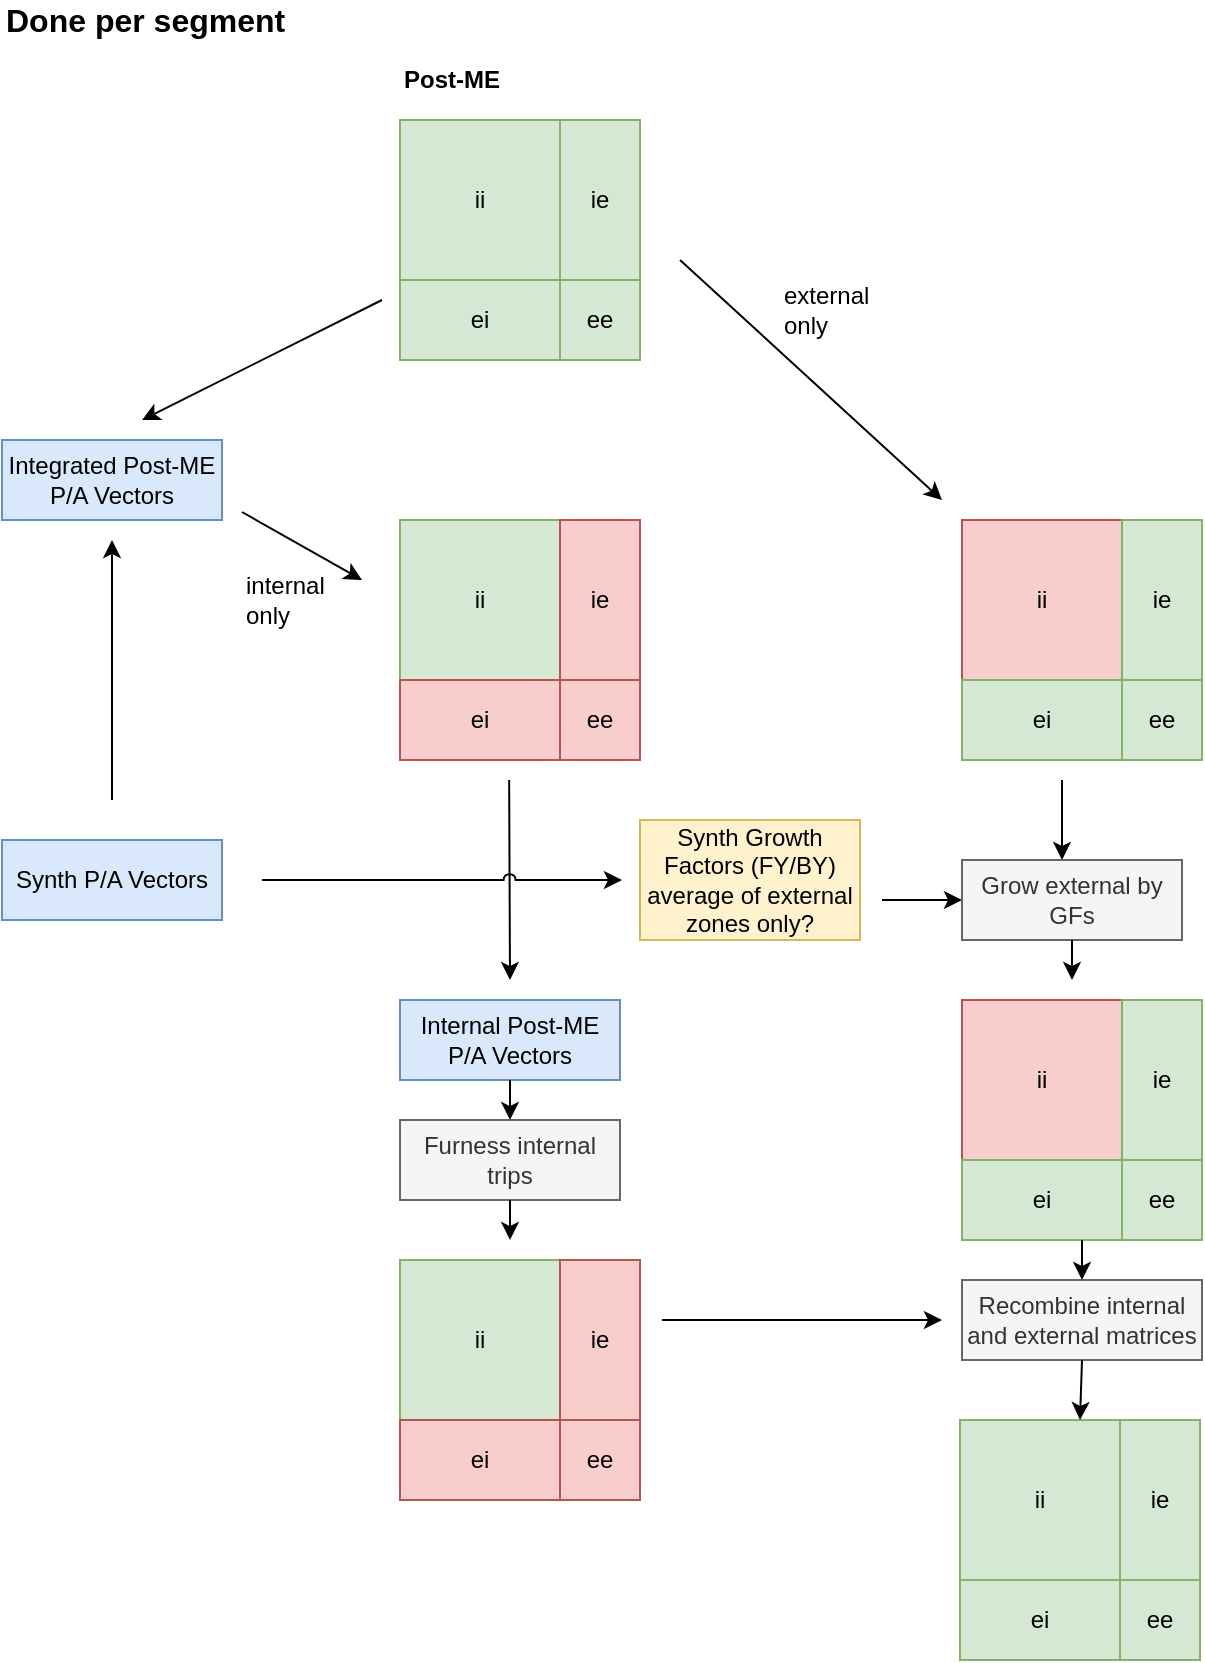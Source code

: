 <mxfile version="14.4.3" type="device"><diagram name="Code" id="RZV7uOUgSUe4Q8L3tQTN"><mxGraphModel dx="1673" dy="978" grid="1" gridSize="10" guides="1" tooltips="1" connect="1" arrows="1" fold="1" page="1" pageScale="1" pageWidth="827" pageHeight="1169" math="0" shadow="0"><root><mxCell id="sJU7Sqa30q0O-MOqFmEs-0"/><mxCell id="sJU7Sqa30q0O-MOqFmEs-1" parent="sJU7Sqa30q0O-MOqFmEs-0"/><mxCell id="sJU7Sqa30q0O-MOqFmEs-2" value="ii" style="rounded=0;whiteSpace=wrap;html=1;fillColor=#d5e8d4;strokeColor=#82b366;" vertex="1" parent="sJU7Sqa30q0O-MOqFmEs-1"><mxGeometry x="239" y="80" width="80" height="80" as="geometry"/></mxCell><mxCell id="sJU7Sqa30q0O-MOqFmEs-3" value="ie" style="rounded=0;whiteSpace=wrap;html=1;fillColor=#d5e8d4;strokeColor=#82b366;" vertex="1" parent="sJU7Sqa30q0O-MOqFmEs-1"><mxGeometry x="319" y="80" width="40" height="80" as="geometry"/></mxCell><mxCell id="sJU7Sqa30q0O-MOqFmEs-4" value="ei" style="rounded=0;whiteSpace=wrap;html=1;fillColor=#d5e8d4;strokeColor=#82b366;" vertex="1" parent="sJU7Sqa30q0O-MOqFmEs-1"><mxGeometry x="239" y="160" width="80" height="40" as="geometry"/></mxCell><mxCell id="sJU7Sqa30q0O-MOqFmEs-5" value="ee" style="rounded=0;whiteSpace=wrap;html=1;fillColor=#d5e8d4;strokeColor=#82b366;" vertex="1" parent="sJU7Sqa30q0O-MOqFmEs-1"><mxGeometry x="319" y="160" width="40" height="40" as="geometry"/></mxCell><mxCell id="sJU7Sqa30q0O-MOqFmEs-6" value="&lt;b&gt;Post-ME&lt;/b&gt;" style="text;html=1;strokeColor=none;fillColor=none;align=left;verticalAlign=middle;whiteSpace=wrap;rounded=0;" vertex="1" parent="sJU7Sqa30q0O-MOqFmEs-1"><mxGeometry x="239" y="50" width="60" height="20" as="geometry"/></mxCell><mxCell id="sJU7Sqa30q0O-MOqFmEs-7" value="&lt;font style=&quot;font-size: 16px&quot;&gt;&lt;b&gt;Done per segment&lt;/b&gt;&lt;/font&gt;" style="text;html=1;strokeColor=none;fillColor=none;align=left;verticalAlign=middle;whiteSpace=wrap;rounded=0;" vertex="1" parent="sJU7Sqa30q0O-MOqFmEs-1"><mxGeometry x="40" y="20" width="170" height="20" as="geometry"/></mxCell><mxCell id="sJU7Sqa30q0O-MOqFmEs-8" value="" style="endArrow=classic;html=1;" edge="1" parent="sJU7Sqa30q0O-MOqFmEs-1"><mxGeometry width="50" height="50" relative="1" as="geometry"><mxPoint x="379" y="150" as="sourcePoint"/><mxPoint x="510" y="270" as="targetPoint"/></mxGeometry></mxCell><mxCell id="sJU7Sqa30q0O-MOqFmEs-9" value="ii" style="rounded=0;whiteSpace=wrap;html=1;fillColor=#f8cecc;strokeColor=#b85450;" vertex="1" parent="sJU7Sqa30q0O-MOqFmEs-1"><mxGeometry x="520" y="280" width="80" height="80" as="geometry"/></mxCell><mxCell id="sJU7Sqa30q0O-MOqFmEs-10" value="ie" style="rounded=0;whiteSpace=wrap;html=1;fillColor=#d5e8d4;strokeColor=#82b366;" vertex="1" parent="sJU7Sqa30q0O-MOqFmEs-1"><mxGeometry x="600" y="280" width="40" height="80" as="geometry"/></mxCell><mxCell id="sJU7Sqa30q0O-MOqFmEs-11" value="ei" style="rounded=0;whiteSpace=wrap;html=1;fillColor=#d5e8d4;strokeColor=#82b366;" vertex="1" parent="sJU7Sqa30q0O-MOqFmEs-1"><mxGeometry x="520" y="360" width="80" height="40" as="geometry"/></mxCell><mxCell id="sJU7Sqa30q0O-MOqFmEs-12" value="ee" style="rounded=0;whiteSpace=wrap;html=1;fillColor=#d5e8d4;strokeColor=#82b366;" vertex="1" parent="sJU7Sqa30q0O-MOqFmEs-1"><mxGeometry x="600" y="360" width="40" height="40" as="geometry"/></mxCell><mxCell id="sJU7Sqa30q0O-MOqFmEs-13" value="ii" style="rounded=0;whiteSpace=wrap;html=1;fillColor=#d5e8d4;strokeColor=#82b366;" vertex="1" parent="sJU7Sqa30q0O-MOqFmEs-1"><mxGeometry x="239" y="280" width="80" height="80" as="geometry"/></mxCell><mxCell id="sJU7Sqa30q0O-MOqFmEs-14" value="ie" style="rounded=0;whiteSpace=wrap;html=1;fillColor=#f8cecc;strokeColor=#b85450;" vertex="1" parent="sJU7Sqa30q0O-MOqFmEs-1"><mxGeometry x="319" y="280" width="40" height="80" as="geometry"/></mxCell><mxCell id="sJU7Sqa30q0O-MOqFmEs-15" value="ei" style="rounded=0;whiteSpace=wrap;html=1;fillColor=#f8cecc;strokeColor=#b85450;" vertex="1" parent="sJU7Sqa30q0O-MOqFmEs-1"><mxGeometry x="239" y="360" width="80" height="40" as="geometry"/></mxCell><mxCell id="sJU7Sqa30q0O-MOqFmEs-16" value="ee" style="rounded=0;whiteSpace=wrap;html=1;fillColor=#f8cecc;strokeColor=#b85450;" vertex="1" parent="sJU7Sqa30q0O-MOqFmEs-1"><mxGeometry x="319" y="360" width="40" height="40" as="geometry"/></mxCell><mxCell id="sJU7Sqa30q0O-MOqFmEs-17" value="" style="endArrow=classic;html=1;exitX=1.091;exitY=0.9;exitDx=0;exitDy=0;exitPerimeter=0;" edge="1" parent="sJU7Sqa30q0O-MOqFmEs-1" source="DYzM2uwIZeASQgCF25Jp-1"><mxGeometry width="50" height="50" relative="1" as="geometry"><mxPoint x="289" y="210" as="sourcePoint"/><mxPoint x="220" y="310" as="targetPoint"/></mxGeometry></mxCell><mxCell id="sJU7Sqa30q0O-MOqFmEs-18" value="internal only" style="text;html=1;strokeColor=none;fillColor=none;align=left;verticalAlign=middle;whiteSpace=wrap;rounded=0;" vertex="1" parent="sJU7Sqa30q0O-MOqFmEs-1"><mxGeometry x="160" y="305" width="40" height="30" as="geometry"/></mxCell><mxCell id="sJU7Sqa30q0O-MOqFmEs-19" value="external only" style="text;html=1;strokeColor=none;fillColor=none;align=left;verticalAlign=middle;whiteSpace=wrap;rounded=0;" vertex="1" parent="sJU7Sqa30q0O-MOqFmEs-1"><mxGeometry x="429" y="160" width="60" height="30" as="geometry"/></mxCell><mxCell id="sJU7Sqa30q0O-MOqFmEs-20" value="Synth P/A Vectors" style="rounded=0;whiteSpace=wrap;html=1;align=center;fillColor=#dae8fc;strokeColor=#6c8ebf;" vertex="1" parent="sJU7Sqa30q0O-MOqFmEs-1"><mxGeometry x="40" y="440" width="110" height="40" as="geometry"/></mxCell><mxCell id="sJU7Sqa30q0O-MOqFmEs-21" value="Internal Post-ME P/A Vectors" style="rounded=0;whiteSpace=wrap;html=1;align=center;fillColor=#dae8fc;strokeColor=#6c8ebf;" vertex="1" parent="sJU7Sqa30q0O-MOqFmEs-1"><mxGeometry x="239" y="520" width="110" height="40" as="geometry"/></mxCell><mxCell id="sJU7Sqa30q0O-MOqFmEs-22" value="" style="endArrow=classic;html=1;" edge="1" parent="sJU7Sqa30q0O-MOqFmEs-1"><mxGeometry width="50" height="50" relative="1" as="geometry"><mxPoint x="293.58" y="410" as="sourcePoint"/><mxPoint x="294" y="510" as="targetPoint"/></mxGeometry></mxCell><mxCell id="sJU7Sqa30q0O-MOqFmEs-24" value="Synth Growth Factors (FY/BY) average of external zones only?" style="rounded=0;whiteSpace=wrap;html=1;align=center;fillColor=#fff2cc;strokeColor=#d6b656;" vertex="1" parent="sJU7Sqa30q0O-MOqFmEs-1"><mxGeometry x="359" y="430" width="110" height="60" as="geometry"/></mxCell><mxCell id="sJU7Sqa30q0O-MOqFmEs-25" value="" style="endArrow=classic;html=1;jumpStyle=arc;" edge="1" parent="sJU7Sqa30q0O-MOqFmEs-1"><mxGeometry width="50" height="50" relative="1" as="geometry"><mxPoint x="170" y="460" as="sourcePoint"/><mxPoint x="350" y="460" as="targetPoint"/></mxGeometry></mxCell><mxCell id="sJU7Sqa30q0O-MOqFmEs-26" value="ii" style="rounded=0;whiteSpace=wrap;html=1;fillColor=#f8cecc;strokeColor=#b85450;" vertex="1" parent="sJU7Sqa30q0O-MOqFmEs-1"><mxGeometry x="520" y="520" width="80" height="80" as="geometry"/></mxCell><mxCell id="sJU7Sqa30q0O-MOqFmEs-27" value="ie" style="rounded=0;whiteSpace=wrap;html=1;fillColor=#d5e8d4;strokeColor=#82b366;" vertex="1" parent="sJU7Sqa30q0O-MOqFmEs-1"><mxGeometry x="600" y="520" width="40" height="80" as="geometry"/></mxCell><mxCell id="sJU7Sqa30q0O-MOqFmEs-28" value="ei" style="rounded=0;whiteSpace=wrap;html=1;fillColor=#d5e8d4;strokeColor=#82b366;" vertex="1" parent="sJU7Sqa30q0O-MOqFmEs-1"><mxGeometry x="520" y="600" width="80" height="40" as="geometry"/></mxCell><mxCell id="sJU7Sqa30q0O-MOqFmEs-29" value="ee" style="rounded=0;whiteSpace=wrap;html=1;fillColor=#d5e8d4;strokeColor=#82b366;" vertex="1" parent="sJU7Sqa30q0O-MOqFmEs-1"><mxGeometry x="600" y="600" width="40" height="40" as="geometry"/></mxCell><mxCell id="sJU7Sqa30q0O-MOqFmEs-30" value="" style="endArrow=classic;html=1;" edge="1" parent="sJU7Sqa30q0O-MOqFmEs-1"><mxGeometry width="50" height="50" relative="1" as="geometry"><mxPoint x="480" y="470" as="sourcePoint"/><mxPoint x="520" y="470" as="targetPoint"/></mxGeometry></mxCell><mxCell id="sJU7Sqa30q0O-MOqFmEs-31" value="" style="endArrow=classic;html=1;" edge="1" parent="sJU7Sqa30q0O-MOqFmEs-1"><mxGeometry width="50" height="50" relative="1" as="geometry"><mxPoint x="570" y="410" as="sourcePoint"/><mxPoint x="570" y="450" as="targetPoint"/></mxGeometry></mxCell><mxCell id="sJU7Sqa30q0O-MOqFmEs-32" value="Grow external by GFs" style="rounded=0;whiteSpace=wrap;html=1;align=center;fillColor=#f5f5f5;strokeColor=#666666;fontColor=#333333;" vertex="1" parent="sJU7Sqa30q0O-MOqFmEs-1"><mxGeometry x="520" y="450" width="110" height="40" as="geometry"/></mxCell><mxCell id="sJU7Sqa30q0O-MOqFmEs-33" value="" style="endArrow=classic;html=1;exitX=0.5;exitY=1;exitDx=0;exitDy=0;" edge="1" parent="sJU7Sqa30q0O-MOqFmEs-1" source="sJU7Sqa30q0O-MOqFmEs-32"><mxGeometry width="50" height="50" relative="1" as="geometry"><mxPoint x="580" y="420" as="sourcePoint"/><mxPoint x="575" y="510" as="targetPoint"/></mxGeometry></mxCell><mxCell id="sJU7Sqa30q0O-MOqFmEs-34" value="Furness internal trips" style="rounded=0;whiteSpace=wrap;html=1;align=center;fillColor=#f5f5f5;strokeColor=#666666;fontColor=#333333;" vertex="1" parent="sJU7Sqa30q0O-MOqFmEs-1"><mxGeometry x="239" y="580" width="110" height="40" as="geometry"/></mxCell><mxCell id="sJU7Sqa30q0O-MOqFmEs-35" value="" style="endArrow=classic;html=1;exitX=0.5;exitY=1;exitDx=0;exitDy=0;" edge="1" parent="sJU7Sqa30q0O-MOqFmEs-1" source="sJU7Sqa30q0O-MOqFmEs-21" target="sJU7Sqa30q0O-MOqFmEs-34"><mxGeometry width="50" height="50" relative="1" as="geometry"><mxPoint x="303.58" y="370" as="sourcePoint"/><mxPoint x="304" y="520" as="targetPoint"/></mxGeometry></mxCell><mxCell id="sJU7Sqa30q0O-MOqFmEs-36" value="ii" style="rounded=0;whiteSpace=wrap;html=1;fillColor=#d5e8d4;strokeColor=#82b366;" vertex="1" parent="sJU7Sqa30q0O-MOqFmEs-1"><mxGeometry x="239" y="650" width="80" height="80" as="geometry"/></mxCell><mxCell id="sJU7Sqa30q0O-MOqFmEs-37" value="ie" style="rounded=0;whiteSpace=wrap;html=1;fillColor=#f8cecc;strokeColor=#b85450;" vertex="1" parent="sJU7Sqa30q0O-MOqFmEs-1"><mxGeometry x="319" y="650" width="40" height="80" as="geometry"/></mxCell><mxCell id="sJU7Sqa30q0O-MOqFmEs-38" value="ei" style="rounded=0;whiteSpace=wrap;html=1;fillColor=#f8cecc;strokeColor=#b85450;" vertex="1" parent="sJU7Sqa30q0O-MOqFmEs-1"><mxGeometry x="239" y="730" width="80" height="40" as="geometry"/></mxCell><mxCell id="sJU7Sqa30q0O-MOqFmEs-39" value="ee" style="rounded=0;whiteSpace=wrap;html=1;fillColor=#f8cecc;strokeColor=#b85450;" vertex="1" parent="sJU7Sqa30q0O-MOqFmEs-1"><mxGeometry x="319" y="730" width="40" height="40" as="geometry"/></mxCell><mxCell id="sJU7Sqa30q0O-MOqFmEs-40" value="" style="endArrow=classic;html=1;exitX=0.5;exitY=1;exitDx=0;exitDy=0;" edge="1" parent="sJU7Sqa30q0O-MOqFmEs-1" source="sJU7Sqa30q0O-MOqFmEs-34"><mxGeometry width="50" height="50" relative="1" as="geometry"><mxPoint x="304" y="570" as="sourcePoint"/><mxPoint x="294" y="640" as="targetPoint"/></mxGeometry></mxCell><mxCell id="sJU7Sqa30q0O-MOqFmEs-41" value="Recombine internal and external matrices" style="rounded=0;whiteSpace=wrap;html=1;align=center;fillColor=#f5f5f5;strokeColor=#666666;fontColor=#333333;" vertex="1" parent="sJU7Sqa30q0O-MOqFmEs-1"><mxGeometry x="520" y="660" width="120" height="40" as="geometry"/></mxCell><mxCell id="sJU7Sqa30q0O-MOqFmEs-42" value="" style="endArrow=classic;html=1;" edge="1" parent="sJU7Sqa30q0O-MOqFmEs-1"><mxGeometry width="50" height="50" relative="1" as="geometry"><mxPoint x="370" y="680" as="sourcePoint"/><mxPoint x="510" y="680" as="targetPoint"/></mxGeometry></mxCell><mxCell id="sJU7Sqa30q0O-MOqFmEs-43" value="" style="endArrow=classic;html=1;exitX=0.75;exitY=1;exitDx=0;exitDy=0;entryX=0.5;entryY=0;entryDx=0;entryDy=0;" edge="1" parent="sJU7Sqa30q0O-MOqFmEs-1" source="sJU7Sqa30q0O-MOqFmEs-28" target="sJU7Sqa30q0O-MOqFmEs-41"><mxGeometry width="50" height="50" relative="1" as="geometry"><mxPoint x="314" y="730" as="sourcePoint"/><mxPoint x="314" y="770" as="targetPoint"/></mxGeometry></mxCell><mxCell id="sJU7Sqa30q0O-MOqFmEs-44" value="ii" style="rounded=0;whiteSpace=wrap;html=1;fillColor=#d5e8d4;strokeColor=#82b366;" vertex="1" parent="sJU7Sqa30q0O-MOqFmEs-1"><mxGeometry x="519" y="730" width="80" height="80" as="geometry"/></mxCell><mxCell id="sJU7Sqa30q0O-MOqFmEs-45" value="ie" style="rounded=0;whiteSpace=wrap;html=1;fillColor=#d5e8d4;strokeColor=#82b366;" vertex="1" parent="sJU7Sqa30q0O-MOqFmEs-1"><mxGeometry x="599" y="730" width="40" height="80" as="geometry"/></mxCell><mxCell id="sJU7Sqa30q0O-MOqFmEs-46" value="ei" style="rounded=0;whiteSpace=wrap;html=1;fillColor=#d5e8d4;strokeColor=#82b366;" vertex="1" parent="sJU7Sqa30q0O-MOqFmEs-1"><mxGeometry x="519" y="810" width="80" height="40" as="geometry"/></mxCell><mxCell id="sJU7Sqa30q0O-MOqFmEs-47" value="ee" style="rounded=0;whiteSpace=wrap;html=1;fillColor=#d5e8d4;strokeColor=#82b366;" vertex="1" parent="sJU7Sqa30q0O-MOqFmEs-1"><mxGeometry x="599" y="810" width="40" height="40" as="geometry"/></mxCell><mxCell id="sJU7Sqa30q0O-MOqFmEs-48" value="" style="endArrow=classic;html=1;entryX=0.75;entryY=0;entryDx=0;entryDy=0;exitX=0.5;exitY=1;exitDx=0;exitDy=0;" edge="1" parent="sJU7Sqa30q0O-MOqFmEs-1" source="sJU7Sqa30q0O-MOqFmEs-41" target="sJU7Sqa30q0O-MOqFmEs-44"><mxGeometry width="50" height="50" relative="1" as="geometry"><mxPoint x="490" y="630" as="sourcePoint"/><mxPoint x="530" y="670" as="targetPoint"/></mxGeometry></mxCell><mxCell id="DYzM2uwIZeASQgCF25Jp-1" value="Integrated Post-ME P/A Vectors" style="rounded=0;whiteSpace=wrap;html=1;align=center;fillColor=#dae8fc;strokeColor=#6c8ebf;" vertex="1" parent="sJU7Sqa30q0O-MOqFmEs-1"><mxGeometry x="40" y="240" width="110" height="40" as="geometry"/></mxCell><mxCell id="DYzM2uwIZeASQgCF25Jp-2" value="" style="endArrow=classic;html=1;" edge="1" parent="sJU7Sqa30q0O-MOqFmEs-1"><mxGeometry width="50" height="50" relative="1" as="geometry"><mxPoint x="230" y="170" as="sourcePoint"/><mxPoint x="110" y="230" as="targetPoint"/></mxGeometry></mxCell><mxCell id="DYzM2uwIZeASQgCF25Jp-3" value="" style="endArrow=classic;html=1;" edge="1" parent="sJU7Sqa30q0O-MOqFmEs-1"><mxGeometry width="50" height="50" relative="1" as="geometry"><mxPoint x="95" y="420" as="sourcePoint"/><mxPoint x="95" y="290" as="targetPoint"/></mxGeometry></mxCell></root></mxGraphModel></diagram></mxfile>